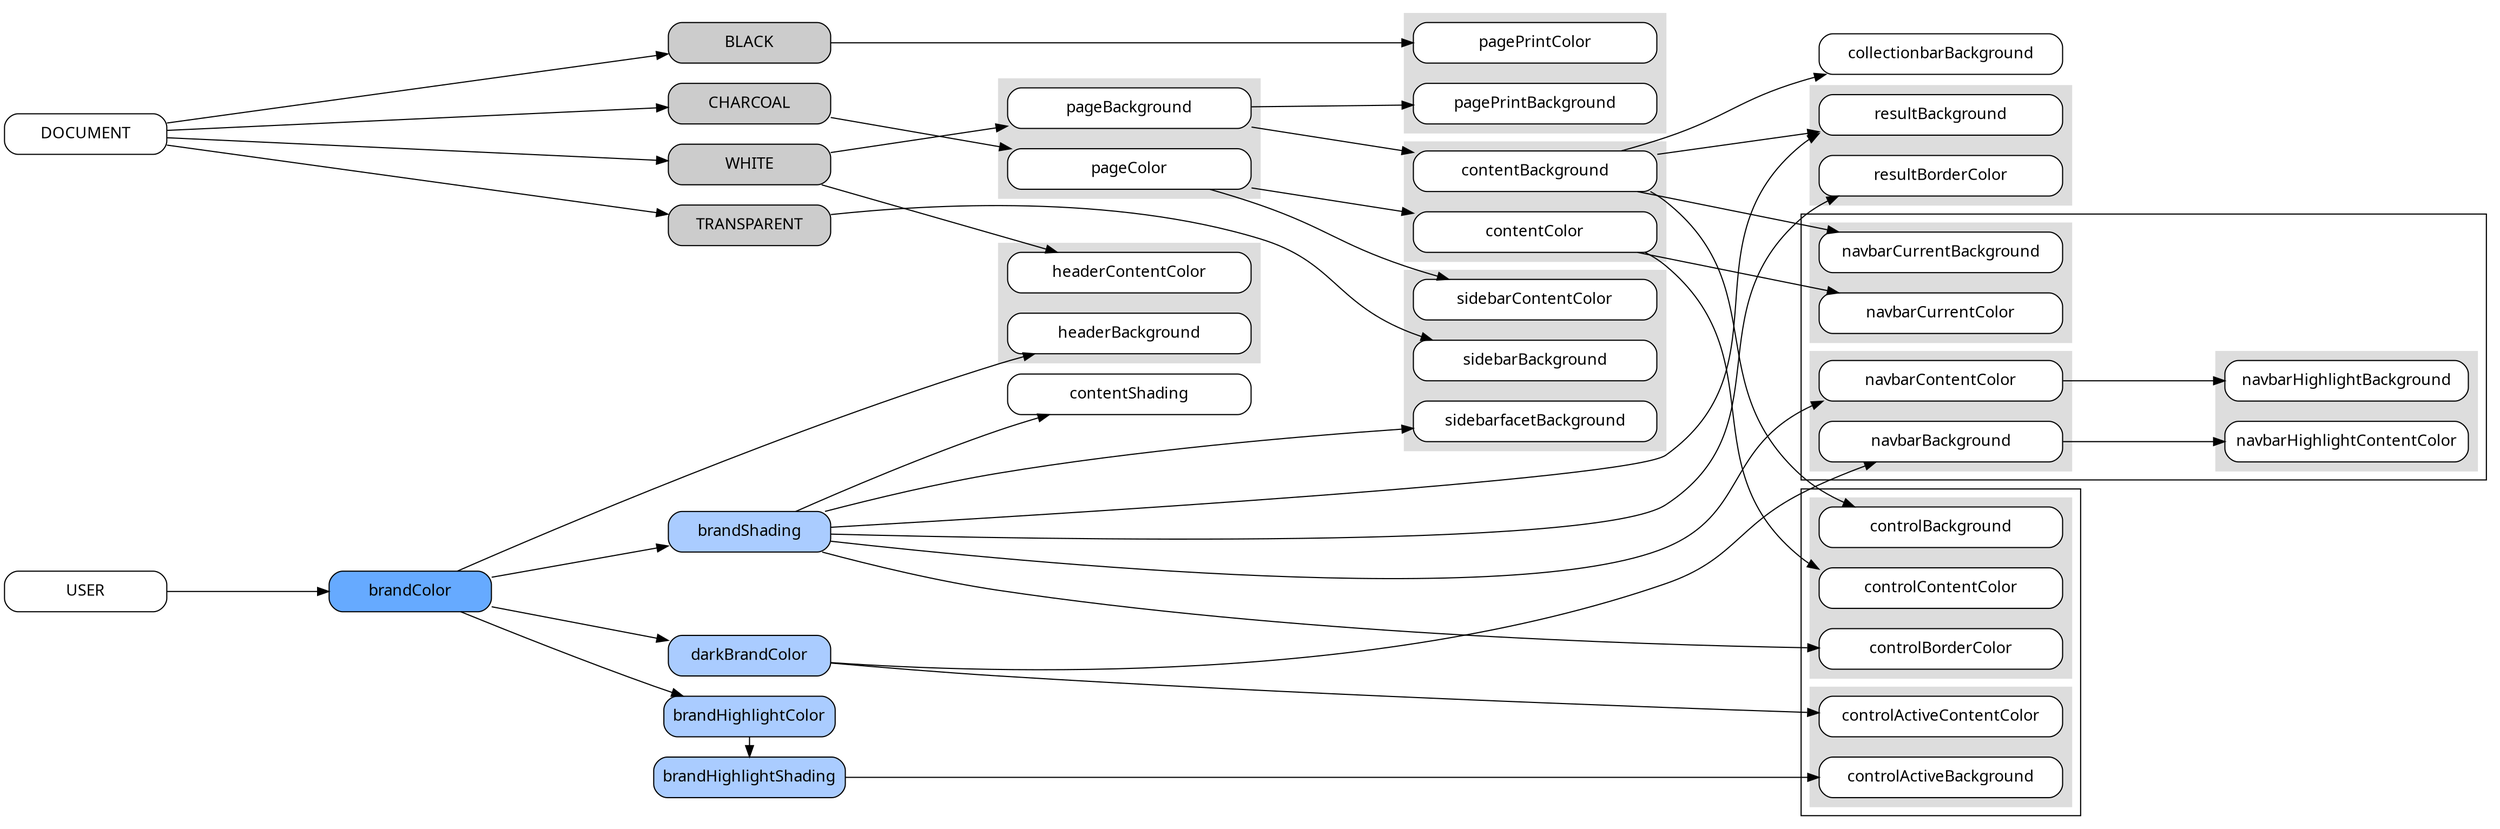 
digraph {

#######################################
# make the layout not suck

rankdir=LR
ranksep=2
node [style="rounded,filled",fillcolor="#ffffff",
	shape="box",fontname="sans",width="3"]

{	# sources of decisions
	rank=same
	node [width=2]
	DOCUMENT
	USER
}

{	# "user supplied" node fill
	node [fillcolor="#66aaff"]
	node [width=2]
	brandColor
}

{	rank=same
	node [width=2]
	# "derived" node fill
	node [fillcolor="#aaccff"]
	brandShading
	darkBrandColor
	brandHighlightColor
	brandHighlightShading
	# "explicit" node fill
	node [fillcolor="#cccccc"]
	BLACK, CHARCOAL, WHITE, TRANSPARENT
}

#######################################
# origin colours

USER -> brandColor
brandColor -> darkBrandColor
brandColor -> brandShading

brandColor -> brandHighlightColor
brandHighlightColor -> brandHighlightShading

DOCUMENT -> CHARCOAL
DOCUMENT -> WHITE
DOCUMENT -> BLACK
DOCUMENT -> TRANSPARENT

#######################################
# default page colours

CHARCOAL -> pageColor
WHITE -> pageBackground
BLACK -> pagePrintColor
pageBackground -> pagePrintBackground

pageBackground -> contentBackground
pageColor -> contentColor

brandShading -> contentShading

subgraph cluster_1 { style=filled;color="#dddddd"
	pageColor
	pageBackground
}
subgraph cluster_2 { style=filled;color="#dddddd"
	pagePrintColor
	pagePrintBackground
}
subgraph cluster_3 { style=filled;color="#dddddd"
	contentColor
	contentBackground
}

#######################################
# colours of controls (buttons etc)

contentBackground -> controlBackground
contentColor -> controlContentColor
brandHighlightShading -> controlActiveBackground
darkBrandColor -> controlActiveContentColor

brandShading -> controlBorderColor

subgraph cluster_4 {
	subgraph cluster_4a {
		style=filled;color="#dddddd"
		controlContentColor
		controlBorderColor
		controlBackground
	}
	subgraph cluster_4b {
		style=filled;color="#dddddd"
		controlActiveContentColor
		controlActiveBackground
	}
}

#######################################
# header colours

brandColor -> headerBackground
WHITE -> headerContentColor

subgraph cluster_6 { style=filled;color="#dddddd"
	headerContentColor
	headerBackground
}

#######################################
# navbar colours

darkBrandColor -> navbarBackground
brandShading -> navbarContentColor
navbarContentColor -> navbarHighlightBackground
navbarBackground -> navbarHighlightContentColor
contentBackground -> navbarCurrentBackground
contentColor -> navbarCurrentColor

subgraph cluster_7 {
	subgraph cluster_7a { style=filled;color="#dddddd"
		navbarContentColor
		navbarBackground
	}
	subgraph cluster_7b { style=filled;color="#dddddd"
		navbarHighlightContentColor
		navbarHighlightBackground
	}
	subgraph cluster_7c { style=filled;color="#dddddd"
		navbarCurrentColor
		navbarCurrentBackground
	}
}

#######################################
# collection bar/sidebar/results colours

# brandShading -> collectionbarBackground
contentBackground -> collectionbarBackground

TRANSPARENT -> sidebarBackground
pageColor -> sidebarContentColor
brandShading -> sidebarfacetBackground

brandShading -> resultBackground
contentBackground -> resultBackground

brandShading -> resultBorderColor

subgraph cluster_10 { style=filled;color="#dddddd"
	sidebarContentColor
	sidebarBackground
	sidebarfacetBackground
}

subgraph cluster_11 { style=filled;color="#dddddd"
	resultBackground
	resultBorderColor
}
















}